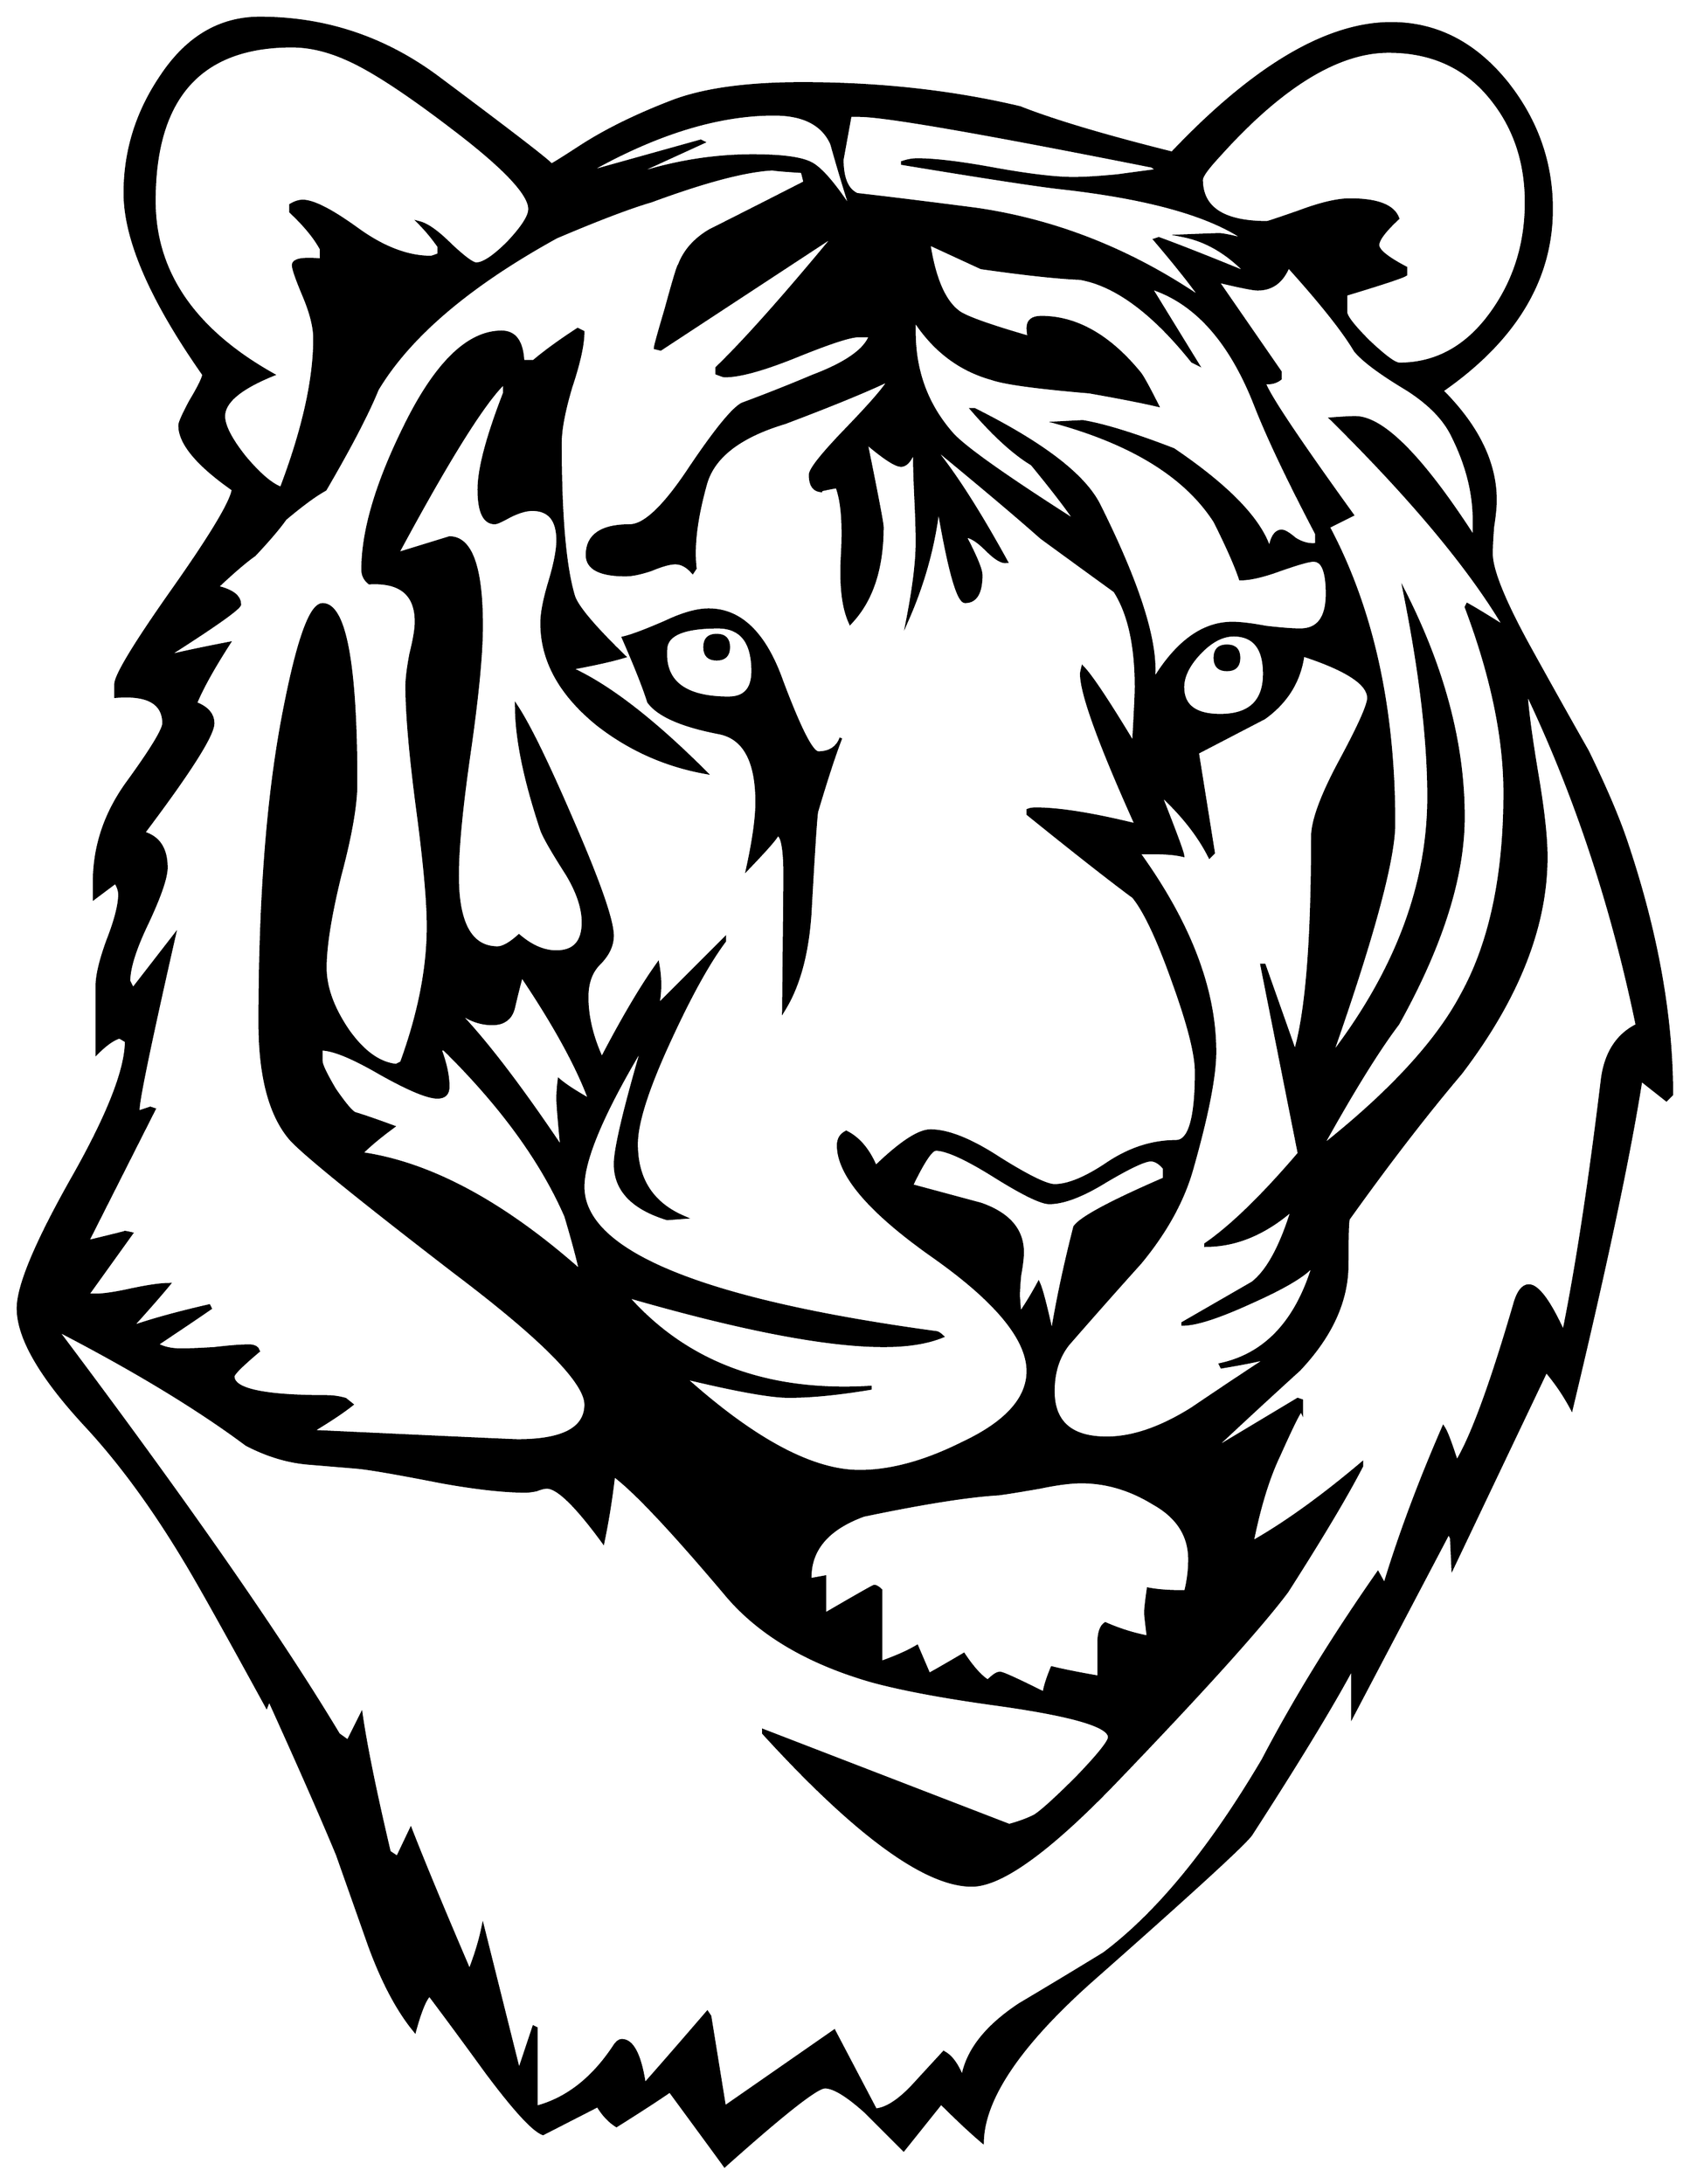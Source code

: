 


\begin{tikzpicture}[y=0.80pt, x=0.80pt, yscale=-1.0, xscale=1.0, inner sep=0pt, outer sep=0pt]
\begin{scope}[shift={(100.0,1687.0)},nonzero rule]
  \path[draw=.,fill=.,line width=1.600pt] (1363.0,-561.0) --
    (1359.0,-557.0) -- (1340.0,-572.0) .. controls
    (1331.333,-516.667) and (1314.0,-434.667) .. (1288.0,-326.0) ..
    controls (1282.667,-336.0) and (1276.333,-345.333) ..
    (1269.0,-354.0) -- (1199.0,-207.0) .. controls
    (1199.0,-207.0) and (1198.667,-214.333) .. (1198.0,-229.0) --
    (1196.0,-233.0) -- (1124.0,-96.0) -- (1124.0,-132.0) ..
    controls (1108.667,-103.333) and (1083.333,-61.667) .. (1048.0,-7.0)
    .. controls (1042.667,0.333) and (1003.0,36.667) .. (929.0,102.0)
    .. controls (875.0,150.0) and (847.667,190.333) .. (847.0,223.0)
    .. controls (838.333,215.667) and (828.0,206.0) .. (816.0,194.0)
    -- (788.0,229.0) .. controls (778.667,219.667) and (769.333,210.333)
    .. (760.0,201.0) .. controls (746.0,188.333) and (735.667,182.0)
    .. (729.0,182.0) .. controls (723.0,182.0) and (698.0,201.667)
    .. (654.0,241.0) .. controls (650.667,236.333) and (637.0,217.667)
    .. (613.0,185.0) .. controls (604.333,191.0) and (591.0,199.667)
    .. (573.0,211.0) .. controls (567.667,207.667) and (563.0,202.667)
    .. (559.0,196.0) -- (518.0,217.0) .. controls (510.667,214.333)
    and (496.333,198.667) .. (475.0,170.0) .. controls (461.0,150.667)
    and (447.0,131.667) .. (433.0,113.0) .. controls (429.667,116.333)
    and (426.0,125.333) .. (422.0,140.0) .. controls (409.333,124.667)
    and (398.0,103.333) .. (388.0,76.0) .. controls (380.0,53.333)
    and (372.0,30.667) .. (364.0,8.0) .. controls (352.667,-19.333)
    and (335.667,-58.0) .. (313.0,-108.0) -- (311.0,-103.0) ..
    controls (279.667,-160.333) and (259.333,-196.667) .. (250.0,-212.0)
    .. controls (226.0,-252.0) and (201.333,-285.667) ..
    (176.0,-313.0) .. controls (142.0,-349.667) and (125.0,-379.0)
    .. (125.0,-401.0) .. controls (125.0,-417.667) and
    (138.333,-449.667) .. (165.0,-497.0) .. controls (192.333,-545.0)
    and (206.0,-579.667) .. (206.0,-601.0) -- (201.0,-604.0) ..
    controls (196.333,-602.667) and (190.667,-598.667) .. (184.0,-592.0)
    -- (184.0,-642.0) .. controls (184.0,-650.0) and
    (186.667,-661.333) .. (192.0,-676.0) .. controls (198.0,-691.333)
    and (201.0,-703.0) .. (201.0,-711.0) .. controls
    (201.0,-713.667) and (200.0,-716.667) .. (198.0,-720.0) --
    (182.0,-708.0) -- (182.0,-720.0) .. controls (182.0,-747.333)
    and (190.667,-772.667) .. (208.0,-796.0) .. controls
    (225.333,-820.0) and (234.0,-834.333) .. (234.0,-839.0) ..
    controls (234.0,-854.333) and (222.0,-861.0) .. (198.0,-859.0)
    -- (198.0,-868.0) .. controls (198.0,-874.667) and
    (212.333,-898.333) .. (241.0,-939.0) .. controls (269.667,-979.667)
    and (284.667,-1004.667) .. (286.0,-1014.0) .. controls
    (259.333,-1032.667) and (246.0,-1048.667) .. (246.0,-1062.0) ..
    controls (246.0,-1064.0) and (248.667,-1070.0) ..
    (254.0,-1080.0) .. controls (260.0,-1090.0) and
    (263.333,-1096.667) .. (264.0,-1100.0) .. controls
    (224.667,-1156.0) and (205.0,-1201.333) .. (205.0,-1236.0) ..
    controls (205.0,-1267.333) and (214.0,-1296.333) ..
    (232.0,-1323.0) .. controls (251.333,-1352.333) and
    (276.0,-1367.0) .. (306.0,-1367.0) .. controls
    (355.333,-1367.0) and (400.0,-1352.0) .. (440.0,-1322.0) ..
    controls (498.0,-1278.667) and (526.0,-1257.0) ..
    (524.0,-1257.0) .. controls (524.667,-1257.0) and
    (531.667,-1261.333) .. (545.0,-1270.0) .. controls
    (564.333,-1282.667) and (588.0,-1294.333) .. (616.0,-1305.0) ..
    controls (639.333,-1313.667) and (671.333,-1318.0) ..
    (712.0,-1318.0) .. controls (770.0,-1318.0) and
    (824.333,-1312.0) .. (875.0,-1300.0) .. controls
    (900.333,-1290.0) and (938.333,-1278.667) .. (989.0,-1266.0) ..
    controls (1050.333,-1330.667) and (1105.0,-1363.0) ..
    (1153.0,-1363.0) .. controls (1187.0,-1363.0) and
    (1216.0,-1348.0) .. (1240.0,-1318.0) .. controls
    (1262.0,-1290.0) and (1273.0,-1258.667) .. (1273.0,-1224.0) ..
    controls (1273.0,-1171.333) and (1245.667,-1126.0) ..
    (1191.0,-1088.0) .. controls (1217.667,-1061.333) and
    (1231.0,-1034.0) .. (1231.0,-1006.0) .. controls
    (1231.0,-1001.333) and (1230.333,-994.667) .. (1229.0,-986.0) ..
    controls (1228.333,-977.333) and (1228.0,-970.667) ..
    (1228.0,-966.0) .. controls (1228.0,-953.333) and
    (1238.0,-929.0) .. (1258.0,-893.0) .. controls
    (1272.0,-867.667) and (1286.0,-842.667) .. (1300.0,-818.0) ..
    controls (1313.333,-790.667) and (1323.0,-768.0) ..
    (1329.0,-750.0) .. controls (1351.667,-682.667) and
    (1363.0,-619.667) .. (1363.0,-561.0) -- cycle(1254.0,-1229.0)
    .. controls (1254.0,-1260.333) and (1244.667,-1287.0) ..
    (1226.0,-1309.0) .. controls (1207.333,-1331.0) and
    (1182.333,-1342.0) .. (1151.0,-1342.0) .. controls
    (1113.0,-1342.0) and (1070.667,-1316.0) .. (1024.0,-1264.0) ..
    controls (1015.333,-1254.667) and (1011.0,-1248.667) ..
    (1011.0,-1246.0) .. controls (1011.0,-1224.667) and
    (1027.333,-1214.0) .. (1060.0,-1214.0) .. controls
    (1060.667,-1214.0) and (1068.667,-1216.667) .. (1084.0,-1222.0) ..
    controls (1100.0,-1228.0) and (1112.667,-1231.0) ..
    (1122.0,-1231.0) .. controls (1142.667,-1231.0) and
    (1154.667,-1226.333) .. (1158.0,-1217.0) .. controls
    (1148.0,-1207.667) and (1143.0,-1201.0) .. (1143.0,-1197.0) ..
    controls (1143.0,-1193.0) and (1150.0,-1187.333) ..
    (1164.0,-1180.0) -- (1164.0,-1175.0) .. controls
    (1162.667,-1173.667) and (1147.667,-1168.667) .. (1119.0,-1160.0) --
    (1119.0,-1147.0) .. controls (1119.0,-1143.667) and
    (1124.667,-1136.333) .. (1136.0,-1125.0) .. controls
    (1148.0,-1113.667) and (1155.667,-1108.0) .. (1159.0,-1108.0) ..
    controls (1187.667,-1108.0) and (1211.333,-1121.667) ..
    (1230.0,-1149.0) .. controls (1246.0,-1172.333) and
    (1254.0,-1199.0) .. (1254.0,-1229.0) --
    cycle(1045.0,-1176.0) .. controls (1030.333,-1191.333) and
    (1014.333,-1200.667) .. (997.0,-1204.0) .. controls
    (1013.667,-1204.667) and (1022.667,-1205.0) .. (1024.0,-1205.0) ..
    controls (1026.667,-1205.0) and (1033.333,-1203.667) ..
    (1044.0,-1201.0) .. controls (1017.333,-1219.667) and
    (970.667,-1232.667) .. (904.0,-1240.0) .. controls
    (886.667,-1242.0) and (847.667,-1248.0) .. (787.0,-1258.0) --
    (787.0,-1259.0) .. controls (791.0,-1260.333) and
    (794.667,-1261.0) .. (798.0,-1261.0) .. controls
    (811.333,-1261.0) and (830.667,-1258.667) .. (856.0,-1254.0) ..
    controls (882.0,-1249.333) and (901.667,-1247.0) ..
    (915.0,-1247.0) .. controls (923.0,-1247.0) and
    (934.0,-1247.667) .. (948.0,-1249.0) .. controls
    (962.667,-1251.0) and (972.667,-1252.333) .. (978.0,-1253.0) --
    (974.0,-1256.0) .. controls (846.667,-1281.333) and
    (773.667,-1294.0) .. (755.0,-1294.0) -- (748.0,-1294.0) ..
    controls (744.0,-1272.0) and (742.0,-1261.0) ..
    (742.0,-1261.0) .. controls (742.0,-1247.0) and
    (745.667,-1238.333) .. (753.0,-1235.0) .. controls
    (776.333,-1232.333) and (806.0,-1228.667) .. (842.0,-1224.0) ..
    controls (902.0,-1215.333) and (958.333,-1193.0) ..
    (1011.0,-1157.0) .. controls (1003.0,-1168.333) and
    (991.333,-1183.0) .. (976.0,-1201.0) -- (979.0,-1202.0) ..
    controls (993.667,-1196.667) and (1015.667,-1188.0) ..
    (1045.0,-1176.0) -- cycle(1105.0,-936.0) .. controls
    (1105.0,-952.667) and (1101.667,-961.0) .. (1095.0,-961.0) ..
    controls (1091.667,-961.0) and (1083.333,-958.667) ..
    (1070.0,-954.0) .. controls (1057.333,-949.333) and
    (1047.333,-947.0) .. (1040.0,-947.0) .. controls
    (1036.667,-957.0) and (1030.333,-971.333) .. (1021.0,-990.0) ..
    controls (999.667,-1023.333) and (960.333,-1048.0) ..
    (903.0,-1064.0) -- (922.0,-1065.0) .. controls
    (938.0,-1062.333) and (960.667,-1055.333) .. (990.0,-1044.0) ..
    controls (1031.333,-1016.0) and (1055.333,-991.0) ..
    (1062.0,-969.0) .. controls (1063.333,-978.333) and
    (1066.333,-983.0) .. (1071.0,-983.0) .. controls
    (1073.0,-983.0) and (1076.333,-981.0) .. (1081.0,-977.0) ..
    controls (1086.333,-973.667) and (1091.667,-972.333) ..
    (1097.0,-973.0) -- (1097.0,-981.0) .. controls
    (1075.667,-1021.667) and (1060.333,-1054.0) .. (1051.0,-1078.0) ..
    controls (1032.333,-1125.333) and (1006.333,-1154.333) ..
    (973.0,-1165.0) -- (1008.0,-1108.0) -- (1004.0,-1110.0) ..
    controls (974.667,-1146.667) and (946.667,-1167.333) ..
    (920.0,-1172.0) .. controls (903.333,-1172.667) and
    (878.667,-1175.333) .. (846.0,-1180.0) .. controls
    (837.333,-1184.0) and (824.333,-1190.0) .. (807.0,-1198.0) ..
    controls (811.0,-1172.0) and (818.333,-1155.0) ..
    (829.0,-1147.0) .. controls (834.333,-1143.0) and
    (852.0,-1136.667) .. (882.0,-1128.0) .. controls
    (881.333,-1130.0) and (881.0,-1132.333) .. (881.0,-1135.0) ..
    controls (881.0,-1140.333) and (884.333,-1143.0) ..
    (891.0,-1143.0) .. controls (917.0,-1143.0) and
    (941.333,-1129.333) .. (964.0,-1102.0) .. controls
    (966.0,-1100.0) and (970.667,-1091.667) .. (978.0,-1077.0) ..
    controls (966.667,-1079.667) and (949.667,-1083.0) ..
    (927.0,-1087.0) .. controls (887.667,-1090.333) and
    (863.333,-1093.667) .. (854.0,-1097.0) .. controls
    (830.0,-1103.667) and (810.667,-1118.333) .. (796.0,-1141.0) --
    (796.0,-1132.0) .. controls (796.0,-1102.667) and
    (805.333,-1077.333) .. (824.0,-1056.0) .. controls
    (832.667,-1046.0) and (863.667,-1024.0) .. (917.0,-990.0) ..
    controls (910.333,-1000.0) and (899.333,-1014.333) ..
    (884.0,-1033.0) .. controls (870.667,-1041.0) and
    (855.667,-1054.667) .. (839.0,-1074.0) -- (841.0,-1074.0) ..
    controls (891.667,-1048.667) and (922.667,-1025.0) ..
    (934.0,-1003.0) .. controls (964.667,-941.667) and
    (978.333,-897.667) .. (975.0,-871.0) .. controls (992.333,-899.667)
    and (1012.0,-914.0) .. (1034.0,-914.0) .. controls
    (1040.0,-914.0) and (1048.333,-913.0) .. (1059.0,-911.0) ..
    controls (1070.333,-909.667) and (1079.0,-909.0) ..
    (1085.0,-909.0) .. controls (1098.333,-909.0) and
    (1105.0,-918.0) .. (1105.0,-936.0) -- cycle(1238.0,-787.0)
    .. controls (1238.0,-828.333) and (1228.333,-874.667) ..
    (1209.0,-926.0) -- (1210.0,-928.0) .. controls
    (1216.0,-924.667) and (1225.333,-919.0) .. (1238.0,-911.0) ..
    controls (1212.0,-955.0) and (1168.667,-1007.0) ..
    (1108.0,-1067.0) .. controls (1116.667,-1067.667) and
    (1122.667,-1068.0) .. (1126.0,-1068.0) .. controls
    (1146.667,-1068.0) and (1176.333,-1038.0) .. (1215.0,-978.0) --
    (1215.0,-991.0) .. controls (1215.0,-1011.667) and
    (1209.667,-1032.667) .. (1199.0,-1054.0) .. controls
    (1193.0,-1066.667) and (1181.667,-1078.333) .. (1165.0,-1089.0) ..
    controls (1145.0,-1101.0) and (1132.0,-1110.667) ..
    (1126.0,-1118.0) .. controls (1117.333,-1132.667) and
    (1100.667,-1153.667) .. (1076.0,-1181.0) .. controls
    (1071.333,-1169.667) and (1063.667,-1164.0) .. (1053.0,-1164.0) ..
    controls (1049.667,-1164.0) and (1039.667,-1166.0) ..
    (1023.0,-1170.0) -- (1070.0,-1102.0) -- (1070.0,-1097.0) ..
    controls (1066.667,-1094.333) and (1062.667,-1093.333) ..
    (1058.0,-1094.0) .. controls (1060.667,-1085.333) and
    (1082.667,-1052.333) .. (1124.0,-995.0) -- (1106.0,-986.0) ..
    controls (1138.667,-924.667) and (1155.0,-850.667) ..
    (1155.0,-764.0) .. controls (1155.0,-737.333) and
    (1139.333,-679.333) .. (1108.0,-590.0) .. controls
    (1156.667,-653.333) and (1181.0,-718.0) .. (1181.0,-784.0) ..
    controls (1181.0,-826.0) and (1175.0,-877.0) ..
    (1163.0,-937.0) .. controls (1192.333,-879.0) and
    (1207.0,-823.0) .. (1207.0,-769.0) .. controls
    (1207.0,-724.333) and (1190.667,-672.667) .. (1158.0,-614.0) ..
    controls (1143.333,-594.667) and (1124.333,-564.0) ..
    (1101.0,-522.0) .. controls (1152.333,-562.667) and
    (1187.333,-600.667) .. (1206.0,-636.0) .. controls
    (1227.333,-674.667) and (1238.0,-725.0) .. (1238.0,-787.0) --
    cycle(749.0,-1223.0) .. controls (743.667,-1239.667) and
    (738.667,-1256.333) .. (734.0,-1273.0) .. controls
    (727.333,-1287.667) and (713.0,-1295.0) .. (691.0,-1295.0) ..
    controls (648.333,-1295.0) and (601.333,-1280.333) ..
    (550.0,-1251.0) -- (636.0,-1275.0) -- (638.0,-1274.0) --
    (579.0,-1247.0) .. controls (611.0,-1258.333) and
    (643.0,-1264.0) .. (675.0,-1264.0) .. controls
    (697.0,-1264.0) and (711.667,-1262.0) .. (719.0,-1258.0) ..
    controls (726.333,-1254.0) and (736.333,-1242.333) ..
    (749.0,-1223.0) -- cycle(1058.0,-876.0) .. controls
    (1058.0,-895.333) and (1050.333,-905.0) .. (1035.0,-905.0) ..
    controls (1026.333,-905.0) and (1017.667,-900.333) ..
    (1009.0,-891.0) .. controls (1001.0,-882.333) and
    (997.0,-874.0) .. (997.0,-866.0) .. controls (997.0,-852.0)
    and (1006.333,-845.0) .. (1025.0,-845.0) .. controls
    (1047.0,-845.0) and (1058.0,-855.333) .. (1058.0,-876.0) --
    cycle(1136.0,-858.0) .. controls (1136.0,-868.667) and
    (1119.667,-879.333) .. (1087.0,-890.0) .. controls
    (1084.333,-870.667) and (1074.667,-855.0) .. (1058.0,-843.0) ..
    controls (1041.333,-834.333) and (1024.667,-825.667) ..
    (1008.0,-817.0) .. controls (1010.667,-800.333) and
    (1014.667,-775.333) .. (1020.0,-742.0) -- (1017.0,-739.0) ..
    controls (1009.0,-755.0) and (996.667,-770.667) ..
    (980.0,-786.0) .. controls (991.333,-757.333) and (997.0,-742.0)
    .. (997.0,-740.0) .. controls (991.667,-741.333) and
    (984.0,-742.0) .. (974.0,-742.0) -- (964.0,-742.0) ..
    controls (1002.0,-689.333) and (1021.0,-639.667) ..
    (1021.0,-593.0) .. controls (1021.0,-575.0) and
    (1015.333,-546.0) .. (1004.0,-506.0) .. controls
    (997.333,-482.0) and (984.333,-458.333) .. (965.0,-435.0) ..
    controls (947.0,-415.0) and (929.0,-394.667) .. (911.0,-374.0)
    .. controls (903.667,-364.667) and (900.0,-353.0) ..
    (900.0,-339.0) .. controls (900.0,-315.667) and (913.333,-304.0)
    .. (940.0,-304.0) .. controls (959.333,-304.0) and
    (980.667,-311.333) .. (1004.0,-326.0) .. controls
    (1022.667,-338.667) and (1041.667,-351.333) .. (1061.0,-364.0) ..
    controls (1053.667,-362.0) and (1042.0,-359.667) ..
    (1026.0,-357.0) -- (1025.0,-359.0) .. controls
    (1059.0,-366.333) and (1082.333,-391.333) .. (1095.0,-434.0) ..
    controls (1089.667,-426.667) and (1074.333,-417.333) ..
    (1049.0,-406.0) .. controls (1024.333,-394.667) and
    (1007.0,-389.0) .. (997.0,-389.0) -- (997.0,-390.0) ..
    controls (1014.333,-400.0) and (1031.667,-410.0) ..
    (1049.0,-420.0) .. controls (1060.333,-428.667) and
    (1070.333,-447.0) .. (1079.0,-475.0) .. controls
    (1058.333,-457.0) and (1036.667,-448.0) .. (1014.0,-448.0) --
    (1014.0,-449.0) .. controls (1033.333,-462.333) and
    (1056.667,-485.0) .. (1084.0,-517.0) -- (1056.0,-658.0) --
    (1058.0,-658.0) -- (1081.0,-593.0) .. controls
    (1089.667,-622.333) and (1094.0,-676.0) .. (1094.0,-754.0) ..
    controls (1094.0,-766.0) and (1101.0,-785.0) ..
    (1115.0,-811.0) .. controls (1129.0,-837.0) and
    (1136.0,-852.667) .. (1136.0,-858.0) -- cycle(508.0,-1224.0)
    .. controls (508.0,-1235.333) and (488.667,-1255.667) ..
    (450.0,-1285.0) .. controls (416.0,-1311.0) and
    (390.0,-1328.0) .. (372.0,-1336.0) .. controls
    (357.333,-1342.667) and (343.333,-1346.0) .. (330.0,-1346.0) ..
    controls (261.333,-1346.0) and (227.0,-1307.333) ..
    (227.0,-1230.0) .. controls (227.0,-1176.667) and
    (256.667,-1133.333) .. (316.0,-1100.0) .. controls
    (291.333,-1090.0) and (279.0,-1079.667) .. (279.0,-1069.0) ..
    controls (279.0,-1061.667) and (284.333,-1051.333) ..
    (295.0,-1038.0) .. controls (305.667,-1025.333) and
    (314.667,-1017.667) .. (322.0,-1015.0) .. controls
    (338.667,-1059.0) and (347.0,-1096.333) .. (347.0,-1127.0) ..
    controls (347.0,-1135.667) and (344.333,-1146.333) ..
    (339.0,-1159.0) .. controls (333.667,-1171.667) and
    (331.0,-1179.333) .. (331.0,-1182.0) .. controls
    (331.0,-1186.0) and (338.0,-1187.333) .. (352.0,-1186.0) --
    (352.0,-1194.0) .. controls (347.333,-1202.667) and
    (339.667,-1212.0) .. (329.0,-1222.0) -- (329.0,-1227.0) ..
    controls (332.333,-1229.0) and (335.333,-1230.0) ..
    (338.0,-1230.0) .. controls (346.0,-1230.0) and
    (359.667,-1223.0) .. (379.0,-1209.0) .. controls
    (398.333,-1195.0) and (416.667,-1188.0) .. (434.0,-1188.0) ..
    controls (434.667,-1188.0) and (436.667,-1188.667) ..
    (440.0,-1190.0) -- (440.0,-1196.0) .. controls
    (435.333,-1202.667) and (430.333,-1208.667) .. (425.0,-1214.0) ..
    controls (431.0,-1212.667) and (439.0,-1207.0) ..
    (449.0,-1197.0) .. controls (459.0,-1187.667) and
    (465.333,-1183.0) .. (468.0,-1183.0) .. controls
    (473.333,-1183.0) and (481.333,-1188.333) .. (492.0,-1199.0) ..
    controls (502.667,-1210.333) and (508.0,-1218.667) ..
    (508.0,-1224.0) -- cycle(1007.0,-578.0) .. controls
    (1007.0,-591.333) and (1001.333,-613.667) .. (990.0,-645.0) ..
    controls (978.667,-677.0) and (968.667,-698.333) .. (960.0,-709.0)
    .. controls (942.0,-722.333) and (915.667,-743.0) ..
    (881.0,-771.0) -- (881.0,-774.0) .. controls (882.333,-774.667)
    and (884.333,-775.0) .. (887.0,-775.0) .. controls
    (904.333,-775.0) and (929.333,-771.0) .. (962.0,-763.0) ..
    controls (934.667,-823.667) and (921.0,-861.333) .. (921.0,-876.0)
    .. controls (921.0,-876.667) and (921.333,-878.333) ..
    (922.0,-881.0) .. controls (928.0,-875.0) and (940.667,-856.0)
    .. (960.0,-824.0) .. controls (961.333,-847.333) and
    (962.0,-861.333) .. (962.0,-866.0) .. controls (962.0,-897.333)
    and (956.667,-921.333) .. (946.0,-938.0) .. controls
    (934.0,-946.667) and (915.667,-960.0) .. (891.0,-978.0) ..
    controls (873.0,-994.0) and (845.333,-1017.333) ..
    (808.0,-1048.0) .. controls (824.0,-1029.333) and
    (843.0,-1000.0) .. (865.0,-960.0) .. controls (861.667,-959.333)
    and (856.667,-962.333) .. (850.0,-969.0) .. controls
    (843.333,-975.667) and (838.0,-979.0) .. (834.0,-979.0) ..
    controls (842.0,-963.667) and (846.0,-954.0) .. (846.0,-950.0)
    .. controls (846.0,-936.667) and (842.0,-930.0) ..
    (834.0,-930.0) .. controls (828.667,-930.0) and (822.0,-953.667)
    .. (814.0,-1001.0) .. controls (810.667,-972.333) and
    (803.0,-944.333) .. (791.0,-917.0) .. controls (795.667,-941.0)
    and (798.0,-960.333) .. (798.0,-975.0) .. controls
    (798.0,-982.333) and (797.667,-993.0) .. (797.0,-1007.0) ..
    controls (796.333,-1021.667) and (796.0,-1032.333) ..
    (796.0,-1039.0) -- (795.0,-1041.0) .. controls
    (792.333,-1035.0) and (789.333,-1032.0) .. (786.0,-1032.0) ..
    controls (782.0,-1032.0) and (773.333,-1037.667) ..
    (760.0,-1049.0) .. controls (768.0,-1009.667) and
    (772.0,-988.667) .. (772.0,-986.0) .. controls (772.0,-954.667)
    and (764.0,-930.667) .. (748.0,-914.0) .. controls
    (742.667,-925.333) and (740.667,-942.333) .. (742.0,-965.0) ..
    controls (743.333,-988.333) and (742.0,-1005.333) ..
    (738.0,-1016.0) .. controls (726.667,-1014.0) and
    (723.0,-1013.0) .. (727.0,-1013.0) .. controls
    (721.0,-1013.0) and (718.0,-1017.0) .. (718.0,-1025.0) ..
    controls (718.0,-1029.0) and (727.0,-1040.333) ..
    (745.0,-1059.0) .. controls (763.667,-1078.333) and
    (774.333,-1090.667) .. (777.0,-1096.0) .. controls
    (760.333,-1088.0) and (734.333,-1077.333) .. (699.0,-1064.0) ..
    controls (665.667,-1054.0) and (646.0,-1039.0) ..
    (640.0,-1019.0) .. controls (632.667,-993.0) and
    (630.0,-971.667) .. (632.0,-955.0) -- (630.0,-952.0) ..
    controls (626.0,-956.667) and (621.667,-959.0) .. (617.0,-959.0)
    .. controls (613.0,-959.0) and (607.0,-957.333) ..
    (599.0,-954.0) .. controls (591.0,-951.333) and (584.667,-950.0)
    .. (580.0,-950.0) .. controls (560.667,-950.0) and
    (551.0,-955.0) .. (551.0,-965.0) .. controls (551.0,-979.667)
    and (561.667,-987.0) .. (583.0,-987.0) .. controls
    (593.667,-987.0) and (608.0,-1000.333) .. (626.0,-1027.0) ..
    controls (646.0,-1057.0) and (659.667,-1074.0) ..
    (667.0,-1078.0) .. controls (685.0,-1084.667) and
    (702.667,-1091.667) .. (720.0,-1099.0) .. controls
    (744.667,-1108.333) and (759.0,-1118.333) .. (763.0,-1129.0) --
    (754.0,-1129.0) .. controls (748.0,-1129.0) and
    (732.667,-1124.0) .. (708.0,-1114.0) .. controls
    (683.333,-1104.0) and (665.333,-1099.0) .. (654.0,-1099.0) ..
    controls (653.333,-1099.0) and (651.333,-1099.667) ..
    (648.0,-1101.0) -- (648.0,-1105.0) .. controls
    (669.333,-1125.667) and (699.0,-1159.0) .. (737.0,-1205.0) --
    (606.0,-1119.0) -- (602.0,-1120.0) .. controls
    (602.0,-1121.333) and (604.667,-1131.0) .. (610.0,-1149.0) ..
    controls (616.0,-1171.0) and (619.333,-1182.0) ..
    (620.0,-1182.0) .. controls (624.0,-1192.667) and
    (631.667,-1201.333) .. (643.0,-1208.0) .. controls
    (659.0,-1216.0) and (682.667,-1228.0) .. (714.0,-1244.0) --
    (712.0,-1252.0) .. controls (692.0,-1253.333) and
    (686.0,-1254.0) .. (694.0,-1254.0) .. controls
    (674.0,-1254.0) and (642.333,-1246.0) .. (599.0,-1230.0) ..
    controls (583.0,-1225.333) and (559.333,-1216.333) ..
    (528.0,-1203.0) .. controls (462.667,-1167.0) and
    (418.0,-1129.0) .. (394.0,-1089.0) .. controls
    (386.667,-1071.0) and (373.667,-1046.0) .. (355.0,-1014.0) ..
    controls (347.667,-1010.0) and (337.667,-1002.667) ..
    (325.0,-992.0) .. controls (320.333,-985.333) and (312.667,-976.333)
    .. (302.0,-965.0) .. controls (295.333,-960.333) and
    (286.0,-952.333) .. (274.0,-941.0) .. controls (285.333,-938.333)
    and (291.0,-934.0) .. (291.0,-928.0) .. controls
    (291.0,-925.333) and (272.667,-912.333) .. (236.0,-889.0) ..
    controls (246.667,-891.667) and (262.333,-895.0) .. (283.0,-899.0)
    .. controls (271.0,-880.333) and (262.667,-865.333) ..
    (258.0,-854.0) .. controls (266.667,-850.667) and (271.0,-845.667)
    .. (271.0,-839.0) .. controls (271.0,-830.333) and
    (253.667,-803.0) .. (219.0,-757.0) .. controls (230.333,-753.667)
    and (236.0,-745.0) .. (236.0,-731.0) .. controls
    (236.0,-723.667) and (231.333,-710.0) .. (222.0,-690.0) ..
    controls (212.667,-670.667) and (208.0,-656.0) .. (208.0,-646.0)
    -- (211.0,-640.0) -- (242.0,-680.0) .. controls
    (224.0,-600.667) and (215.0,-557.333) .. (215.0,-550.0) --
    (215.0,-548.0) -- (224.0,-551.0) -- (227.0,-550.0) --
    (177.0,-451.0) .. controls (196.333,-455.667) and (205.667,-458.0)
    .. (205.0,-458.0) .. controls (205.667,-458.0) and
    (207.333,-457.667) .. (210.0,-457.0) -- (177.0,-411.0) --
    (183.0,-411.0) .. controls (189.0,-411.0) and (198.0,-412.333)
    .. (210.0,-415.0) .. controls (222.667,-417.667) and
    (232.0,-419.0) .. (238.0,-419.0) .. controls (232.0,-411.667)
    and (222.667,-401.0) .. (210.0,-387.0) .. controls
    (225.333,-392.333) and (244.667,-397.667) .. (268.0,-403.0) --
    (269.0,-401.0) .. controls (260.333,-395.0) and (247.0,-386.0)
    .. (229.0,-374.0) .. controls (233.667,-371.333) and
    (239.667,-370.0) .. (247.0,-370.0) .. controls (253.0,-370.0)
    and (261.333,-370.333) .. (272.0,-371.0) .. controls
    (283.333,-372.333) and (292.0,-373.0) .. (298.0,-373.0) ..
    controls (302.0,-373.0) and (304.333,-371.667) .. (305.0,-369.0)
    .. controls (292.333,-358.333) and (286.0,-352.0) ..
    (286.0,-350.0) .. controls (286.0,-340.0) and (309.333,-335.0)
    .. (356.0,-335.0) .. controls (360.667,-335.0) and
    (365.333,-334.333) .. (370.0,-333.0) -- (375.0,-329.0) ..
    controls (368.333,-323.667) and (358.333,-317.0) .. (345.0,-309.0)
    .. controls (445.0,-304.333) and (496.333,-302.0) ..
    (499.0,-302.0) .. controls (533.0,-302.0) and (550.0,-311.0)
    .. (550.0,-329.0) .. controls (550.0,-345.667) and
    (517.333,-378.667) .. (452.0,-428.0) .. controls (376.667,-486.0)
    and (335.333,-519.667) .. (328.0,-529.0) .. controls
    (313.333,-547.0) and (306.0,-575.667) .. (306.0,-615.0) ..
    controls (306.0,-710.333) and (312.333,-789.333) .. (325.0,-852.0)
    .. controls (335.0,-902.667) and (344.333,-928.0) ..
    (353.0,-928.0) .. controls (369.667,-928.0) and (378.0,-883.333)
    .. (378.0,-794.0) .. controls (378.0,-778.0) and
    (374.0,-755.0) .. (366.0,-725.0) .. controls (358.667,-695.0)
    and (355.0,-672.0) .. (355.0,-656.0) .. controls
    (355.0,-641.333) and (360.667,-625.667) .. (372.0,-609.0) ..
    controls (383.333,-593.0) and (395.333,-584.333) .. (408.0,-583.0)
    -- (412.0,-585.0) .. controls (425.333,-621.667) and
    (432.0,-655.667) .. (432.0,-687.0) .. controls (432.0,-705.667)
    and (429.333,-735.0) .. (424.0,-775.0) .. controls
    (418.667,-815.667) and (416.0,-846.333) .. (416.0,-867.0) ..
    controls (416.0,-872.333) and (417.0,-880.333) .. (419.0,-891.0)
    .. controls (421.667,-901.667) and (423.0,-909.667) ..
    (423.0,-915.0) .. controls (423.0,-935.667) and (411.333,-945.333)
    .. (388.0,-944.0) .. controls (384.667,-946.667) and
    (383.0,-950.0) .. (383.0,-954.0) .. controls (383.0,-982.667)
    and (393.333,-1018.0) .. (414.0,-1060.0) .. controls
    (437.333,-1108.0) and (461.667,-1132.0) .. (487.0,-1132.0) ..
    controls (497.0,-1132.0) and (502.333,-1124.667) ..
    (503.0,-1110.0) -- (511.0,-1110.0) .. controls
    (519.667,-1117.333) and (530.667,-1125.333) .. (544.0,-1134.0) --
    (548.0,-1132.0) .. controls (548.0,-1122.667) and
    (545.0,-1109.0) .. (539.0,-1091.0) .. controls
    (533.667,-1073.0) and (531.0,-1059.0) .. (531.0,-1049.0) ..
    controls (531.0,-994.333) and (534.333,-956.0) .. (541.0,-934.0)
    .. controls (543.667,-926.0) and (556.333,-911.0) ..
    (579.0,-889.0) .. controls (570.333,-886.333) and (557.0,-883.333)
    .. (539.0,-880.0) .. controls (567.0,-867.333) and
    (600.667,-841.333) .. (640.0,-802.0) .. controls (610.0,-807.333)
    and (583.0,-819.333) .. (559.0,-838.0) .. controls
    (531.0,-860.667) and (517.0,-886.0) .. (517.0,-914.0) ..
    controls (517.0,-921.333) and (519.0,-931.667) .. (523.0,-945.0)
    .. controls (527.0,-958.333) and (529.0,-968.667) ..
    (529.0,-976.0) .. controls (529.0,-991.333) and (522.667,-999.0)
    .. (510.0,-999.0) .. controls (505.333,-999.0) and
    (499.667,-997.333) .. (493.0,-994.0) .. controls (487.0,-990.667)
    and (483.333,-989.0) .. (482.0,-989.0) .. controls
    (474.0,-989.0) and (470.0,-997.333) .. (470.0,-1014.0) ..
    controls (470.0,-1029.333) and (476.333,-1053.333) ..
    (489.0,-1086.0) -- (489.0,-1094.0) .. controls
    (473.667,-1079.333) and (447.0,-1036.667) .. (409.0,-966.0) ..
    controls (435.0,-974.0) and (448.0,-978.0) .. (448.0,-978.0)
    .. controls (464.0,-978.0) and (472.0,-956.0) ..
    (472.0,-912.0) .. controls (472.0,-891.333) and (469.0,-860.0)
    .. (463.0,-818.0) .. controls (457.0,-776.667) and
    (454.0,-745.667) .. (454.0,-725.0) .. controls (454.0,-689.0)
    and (464.0,-671.0) .. (484.0,-671.0) .. controls
    (488.0,-671.0) and (493.333,-674.0) .. (500.0,-680.0) ..
    controls (509.333,-672.0) and (518.667,-668.0) .. (528.0,-668.0)
    .. controls (541.333,-668.0) and (548.0,-675.333) ..
    (548.0,-690.0) .. controls (548.0,-700.667) and (544.0,-712.667)
    .. (536.0,-726.0) .. controls (525.333,-742.667) and
    (519.0,-753.667) .. (517.0,-759.0) .. controls (504.333,-797.0)
    and (498.0,-828.0) .. (498.0,-852.0) .. controls
    (507.333,-838.0) and (521.333,-809.333) .. (540.0,-766.0) ..
    controls (560.0,-720.0) and (570.0,-691.333) .. (570.0,-680.0)
    .. controls (570.0,-672.667) and (566.667,-665.667) ..
    (560.0,-659.0) .. controls (554.0,-653.0) and (551.0,-644.667)
    .. (551.0,-634.0) .. controls (551.0,-619.333) and
    (554.667,-604.0) .. (562.0,-588.0) .. controls (578.0,-618.667)
    and (592.0,-642.333) .. (604.0,-659.0) .. controls
    (606.0,-648.333) and (606.0,-638.0) .. (604.0,-628.0) --
    (654.0,-678.0) -- (654.0,-676.0) .. controls (642.0,-660.0)
    and (628.333,-635.333) .. (613.0,-602.0) .. controls
    (596.333,-566.0) and (588.0,-540.0) .. (588.0,-524.0) ..
    controls (588.0,-497.333) and (600.0,-479.0) .. (624.0,-469.0)
    -- (611.0,-468.0) .. controls (585.0,-476.0) and
    (572.0,-489.667) .. (572.0,-509.0) .. controls (572.0,-520.333)
    and (579.0,-550.0) .. (593.0,-598.0) .. controls
    (563.0,-548.0) and (548.0,-512.667) .. (548.0,-492.0) ..
    controls (548.0,-443.333) and (636.0,-407.0) .. (812.0,-383.0)
    .. controls (813.333,-383.0) and (815.0,-382.0) ..
    (817.0,-380.0) .. controls (805.667,-375.333) and (791.0,-373.0)
    .. (773.0,-373.0) .. controls (730.333,-373.0) and
    (666.333,-385.333) .. (581.0,-410.0) .. controls (625.0,-360.0)
    and (685.667,-337.333) .. (763.0,-342.0) -- (763.0,-341.0) ..
    controls (739.0,-337.0) and (718.667,-335.0) .. (702.0,-335.0)
    .. controls (688.667,-335.0) and (662.667,-339.667) ..
    (624.0,-349.0) .. controls (676.0,-302.333) and (719.667,-279.0)
    .. (755.0,-279.0) .. controls (778.333,-279.0) and
    (804.0,-286.0) .. (832.0,-300.0) .. controls (864.667,-315.333)
    and (881.0,-333.333) .. (881.0,-354.0) .. controls
    (881.0,-378.0) and (857.333,-406.667) .. (810.0,-440.0) ..
    controls (762.667,-473.333) and (739.0,-501.0) .. (739.0,-523.0)
    .. controls (739.0,-527.667) and (741.0,-531.0) ..
    (745.0,-533.0) .. controls (754.333,-528.333) and (761.667,-519.667)
    .. (767.0,-507.0) .. controls (785.667,-525.0) and
    (799.333,-534.0) .. (808.0,-534.0) .. controls (821.333,-534.0)
    and (838.667,-527.0) .. (860.0,-513.0) .. controls
    (881.333,-499.667) and (895.0,-493.0) .. (901.0,-493.0) ..
    controls (911.0,-493.0) and (924.0,-498.333) .. (940.0,-509.0)
    .. controls (956.667,-520.333) and (974.0,-526.0) ..
    (992.0,-526.0) .. controls (1002.0,-526.0) and
    (1007.0,-543.333) .. (1007.0,-578.0) -- cycle(983.0,-498.0) --
    (983.0,-506.0) .. controls (979.667,-510.0) and (976.333,-512.0)
    .. (973.0,-512.0) .. controls (968.333,-512.0) and
    (957.0,-506.667) .. (939.0,-496.0) .. controls (921.667,-485.333)
    and (907.667,-480.0) .. (897.0,-480.0) .. controls
    (891.0,-480.0) and (877.333,-486.667) .. (856.0,-500.0) ..
    controls (834.667,-513.333) and (820.0,-520.0) .. (812.0,-520.0)
    .. controls (808.667,-520.0) and (802.667,-511.0) ..
    (794.0,-493.0) .. controls (811.333,-488.333) and (828.667,-483.667)
    .. (846.0,-479.0) .. controls (866.667,-471.667) and
    (877.0,-459.667) .. (877.0,-443.0) .. controls (877.0,-439.0)
    and (876.333,-433.333) .. (875.0,-426.0) .. controls
    (874.333,-419.333) and (874.0,-414.0) .. (874.0,-410.0) ..
    controls (874.0,-410.0) and (874.333,-405.667) .. (875.0,-397.0)
    .. controls (879.667,-403.667) and (884.333,-411.333) ..
    (889.0,-420.0) .. controls (891.0,-416.0) and (894.333,-403.333)
    .. (899.0,-382.0) .. controls (903.0,-406.667) and
    (908.667,-433.333) .. (916.0,-462.0) .. controls (920.667,-468.667)
    and (943.0,-480.667) .. (983.0,-498.0) -- cycle(553.0,-557.0)
    .. controls (543.667,-582.333) and (526.667,-613.333) ..
    (502.0,-650.0) .. controls (500.0,-642.667) and (498.0,-634.667)
    .. (496.0,-626.0) .. controls (494.0,-618.0) and
    (488.667,-614.0) .. (480.0,-614.0) .. controls (468.667,-614.0)
    and (458.0,-619.0) .. (448.0,-629.0) .. controls
    (470.0,-607.667) and (498.0,-571.667) .. (532.0,-521.0) ..
    controls (530.0,-541.667) and (529.0,-554.0) .. (529.0,-558.0)
    .. controls (529.0,-562.0) and (529.333,-566.667) ..
    (530.0,-572.0) .. controls (534.667,-568.0) and (542.333,-563.0)
    .. (553.0,-557.0) -- cycle(1337.0,-613.0) .. controls
    (1318.333,-703.0) and (1290.667,-786.333) .. (1254.0,-863.0) ..
    controls (1254.667,-850.333) and (1257.333,-830.0) ..
    (1262.0,-802.0) .. controls (1266.667,-774.667) and
    (1269.0,-753.667) .. (1269.0,-739.0) .. controls
    (1269.0,-687.0) and (1247.667,-633.0) .. (1205.0,-577.0) ..
    controls (1179.0,-546.333) and (1151.0,-510.0) ..
    (1121.0,-468.0) .. controls (1120.333,-466.667) and
    (1120.0,-455.333) .. (1120.0,-434.0) .. controls
    (1120.0,-406.667) and (1108.0,-380.333) .. (1084.0,-355.0) ..
    controls (1062.0,-335.0) and (1040.0,-314.667) ..
    (1018.0,-294.0) -- (1083.0,-333.0) -- (1086.0,-332.0) --
    (1086.0,-324.0) .. controls (1086.0,-327.333) and
    (1080.333,-316.333) .. (1069.0,-291.0) .. controls
    (1061.0,-274.333) and (1054.333,-252.667) .. (1049.0,-226.0) ..
    controls (1073.667,-240.0) and (1101.0,-259.667) ..
    (1131.0,-285.0) -- (1131.0,-283.0) .. controls
    (1119.667,-261.0) and (1101.0,-229.667) .. (1075.0,-189.0) ..
    controls (1055.0,-162.333) and (1012.333,-115.0) ..
    (947.0,-47.0) .. controls (897.0,5.0) and (861.0,31.0) ..
    (839.0,31.0) .. controls (804.333,31.0) and (752.333,-7.0) ..
    (683.0,-83.0) -- (683.0,-85.0) -- (867.0,-14.0) .. controls
    (874.333,-16.0) and (880.667,-18.333) .. (886.0,-21.0) .. controls
    (891.333,-24.333) and (902.0,-34.0) .. (918.0,-50.0) .. controls
    (934.0,-66.667) and (942.0,-76.667) .. (942.0,-80.0) .. controls
    (942.0,-88.667) and (912.667,-97.0) .. (854.0,-105.0) ..
    controls (816.0,-110.333) and (786.0,-116.0) .. (764.0,-122.0)
    .. controls (715.333,-136.0) and (678.667,-158.0) ..
    (654.0,-188.0) .. controls (614.0,-235.333) and (586.333,-264.667)
    .. (571.0,-276.0) .. controls (569.0,-258.667) and
    (566.333,-242.0) .. (563.0,-226.0) .. controls (543.0,-253.333)
    and (529.0,-267.0) .. (521.0,-267.0) .. controls
    (519.0,-267.0) and (516.333,-266.333) .. (513.0,-265.0) ..
    controls (509.667,-264.333) and (507.0,-264.0) .. (505.0,-264.0)
    .. controls (489.0,-264.0) and (468.0,-266.333) ..
    (442.0,-271.0) .. controls (408.0,-277.667) and (386.667,-281.333)
    .. (378.0,-282.0) .. controls (370.0,-282.667) and
    (358.0,-283.667) .. (342.0,-285.0) .. controls (326.667,-286.333)
    and (311.333,-291.0) .. (296.0,-299.0) .. controls
    (259.333,-326.333) and (212.0,-355.0) .. (154.0,-385.0) ..
    controls (250.667,-256.333) and (321.0,-155.333) .. (365.0,-82.0)
    -- (372.0,-77.0) -- (382.0,-97.0) .. controls (385.333,-73.667)
    and (392.333,-39.333) .. (403.0,6.0) -- (409.0,10.0) --
    (419.0,-11.0) .. controls (428.333,13.0) and (443.0,48.333) ..
    (463.0,95.0) .. controls (467.667,83.0) and (471.0,72.0) ..
    (473.0,62.0) -- (500.0,170.0) -- (511.0,137.0) --
    (513.0,138.0) -- (513.0,197.0) .. controls (535.667,191.0) and
    (555.0,176.0) .. (571.0,152.0) .. controls (573.0,148.667) and
    (575.0,147.0) .. (577.0,147.0) .. controls (585.0,147.0) and
    (590.667,158.0) .. (594.0,180.0) .. controls (604.667,168.0) and
    (620.333,150.0) .. (641.0,126.0) -- (643.0,129.0) --
    (654.0,197.0) -- (736.0,140.0) -- (767.0,199.0) .. controls
    (775.0,198.333) and (784.333,192.333) .. (795.0,181.0) .. controls
    (802.333,173.0) and (810.0,164.667) .. (818.0,156.0) .. controls
    (823.333,158.667) and (828.0,165.0) .. (832.0,175.0) .. controls
    (835.333,155.0) and (849.667,136.667) .. (875.0,120.0) .. controls
    (896.333,107.333) and (917.333,94.667) .. (938.0,82.0) .. controls
    (978.0,52.0) and (1017.667,3.667) .. (1057.0,-63.0) .. controls
    (1080.333,-107.667) and (1109.0,-154.333) .. (1143.0,-203.0) --
    (1148.0,-194.0) .. controls (1159.333,-231.333) and
    (1174.0,-270.667) .. (1192.0,-312.0) .. controls
    (1194.0,-309.333) and (1197.333,-300.667) .. (1202.0,-286.0) ..
    controls (1213.333,-304.667) and (1227.667,-343.667) ..
    (1245.0,-403.0) .. controls (1247.667,-413.0) and
    (1251.333,-418.0) .. (1256.0,-418.0) .. controls
    (1262.667,-418.0) and (1271.333,-406.333) .. (1282.0,-383.0) ..
    controls (1292.0,-432.333) and (1301.667,-495.667) ..
    (1311.0,-573.0) .. controls (1313.667,-592.333) and
    (1322.333,-605.667) .. (1337.0,-613.0) -- cycle(1002.0,-213.0)
    .. controls (1002.0,-231.0) and (993.0,-245.0) ..
    (975.0,-255.0) .. controls (957.667,-265.667) and (939.667,-271.0)
    .. (921.0,-271.0) .. controls (913.0,-271.0) and
    (902.667,-269.667) .. (890.0,-267.0) .. controls (874.667,-264.333)
    and (864.333,-262.667) .. (859.0,-262.0) .. controls
    (836.333,-260.667) and (802.667,-255.333) .. (758.0,-246.0) ..
    controls (730.667,-236.0) and (717.333,-220.0) .. (718.0,-198.0)
    -- (729.0,-200.0) -- (729.0,-172.0) .. controls
    (753.0,-186.0) and (765.333,-193.0) .. (766.0,-193.0) ..
    controls (767.333,-193.0) and (769.0,-192.0) .. (771.0,-190.0)
    -- (771.0,-136.0) .. controls (782.333,-140.0) and
    (791.333,-144.0) .. (798.0,-148.0) .. controls (800.0,-143.333)
    and (803.0,-136.333) .. (807.0,-127.0) .. controls
    (813.0,-130.333) and (821.667,-135.333) .. (833.0,-142.0) ..
    controls (839.667,-132.0) and (845.667,-125.333) .. (851.0,-122.0)
    .. controls (855.0,-126.0) and (858.0,-128.0) ..
    (860.0,-128.0) .. controls (862.0,-128.0) and (873.0,-123.0)
    .. (893.0,-113.0) .. controls (893.667,-117.667) and
    (895.667,-124.0) .. (899.0,-132.0) .. controls (907.0,-130.0)
    and (918.667,-127.667) .. (934.0,-125.0) .. controls
    (934.0,-125.0) and (934.0,-133.333) .. (934.0,-150.0) ..
    controls (934.0,-158.0) and (935.667,-163.0) .. (939.0,-165.0)
    .. controls (949.667,-160.333) and (960.333,-157.0) ..
    (971.0,-155.0) .. controls (969.667,-165.667) and (969.0,-171.667)
    .. (969.0,-173.0) .. controls (969.0,-175.667) and
    (969.667,-181.667) .. (971.0,-191.0) .. controls (977.667,-189.667)
    and (986.333,-189.0) .. (997.0,-189.0) -- (999.0,-189.0) ..
    controls (1001.0,-197.0) and (1002.0,-205.0) ..
    (1002.0,-213.0) -- cycle(546.0,-429.0) .. controls
    (544.0,-438.333) and (540.333,-452.0) .. (535.0,-470.0) ..
    controls (517.0,-511.333) and (486.667,-553.0) .. (444.0,-595.0)
    -- (441.0,-595.0) .. controls (445.0,-584.333) and
    (447.0,-575.0) .. (447.0,-567.0) .. controls (447.0,-561.667)
    and (444.333,-559.0) .. (439.0,-559.0) .. controls
    (431.667,-559.0) and (417.333,-565.0) .. (396.0,-577.0) ..
    controls (375.333,-589.0) and (360.667,-595.0) .. (352.0,-595.0)
    -- (352.0,-586.0) .. controls (352.0,-583.333) and
    (355.333,-576.333) .. (362.0,-565.0) .. controls (369.333,-554.333)
    and (374.333,-548.333) .. (377.0,-547.0) .. controls
    (383.667,-545.0) and (393.333,-541.667) .. (406.0,-537.0) ..
    controls (396.0,-529.667) and (388.0,-523.0) .. (382.0,-517.0)
    .. controls (433.333,-509.667) and (488.0,-480.333) ..
    (546.0,-429.0) -- cycle(1039.0,-888.0) .. controls
    (1039.0,-882.0) and (1036.0,-879.0) .. (1030.0,-879.0) ..
    controls (1024.0,-879.0) and (1021.0,-882.0) ..
    (1021.0,-888.0) .. controls (1021.0,-894.0) and
    (1024.0,-897.0) .. (1030.0,-897.0) .. controls
    (1036.0,-897.0) and (1039.0,-894.0) .. (1039.0,-888.0) --
    cycle(741.0,-828.0) .. controls (736.333,-816.0) and
    (730.333,-797.667) .. (723.0,-773.0) .. controls (722.333,-770.333)
    and (720.667,-745.0) .. (718.0,-697.0) .. controls
    (716.0,-666.333) and (709.333,-642.0) .. (698.0,-624.0) --
    (699.0,-724.0) .. controls (699.0,-745.333) and (697.0,-756.0)
    .. (693.0,-756.0) .. controls (695.0,-756.0) and
    (687.667,-747.333) .. (671.0,-730.0) .. controls (675.667,-751.333)
    and (678.0,-768.0) .. (678.0,-780.0) .. controls
    (678.0,-811.333) and (668.333,-828.667) .. (649.0,-832.0) ..
    controls (621.667,-837.333) and (604.333,-845.0) .. (597.0,-855.0)
    .. controls (593.667,-865.667) and (587.333,-881.667) ..
    (578.0,-903.0) .. controls (584.0,-904.333) and (594.667,-908.333)
    .. (610.0,-915.0) .. controls (622.667,-921.0) and
    (633.333,-924.0) .. (642.0,-924.0) .. controls (666.0,-924.0)
    and (684.333,-906.0) .. (697.0,-870.0) .. controls
    (710.333,-834.667) and (719.333,-817.0) .. (724.0,-817.0) ..
    controls (732.667,-817.0) and (738.333,-820.667) .. (741.0,-828.0)
    -- cycle(675.0,-878.0) .. controls (675.0,-900.0) and
    (666.333,-911.0) .. (649.0,-911.0) .. controls (623.667,-911.0)
    and (610.667,-905.667) .. (610.0,-895.0) .. controls
    (608.0,-870.333) and (623.667,-858.0) .. (657.0,-858.0) ..
    controls (669.0,-858.0) and (675.0,-864.667) .. (675.0,-878.0)
    -- cycle(657.0,-896.0) .. controls (657.0,-890.0) and
    (654.0,-887.0) .. (648.0,-887.0) .. controls (642.0,-887.0)
    and (639.0,-890.0) .. (639.0,-896.0) .. controls
    (639.0,-902.0) and (642.0,-905.0) .. (648.0,-905.0) ..
    controls (654.0,-905.0) and (657.0,-902.0) .. (657.0,-896.0)
    -- cycle;
\end{scope}

\end{tikzpicture}

